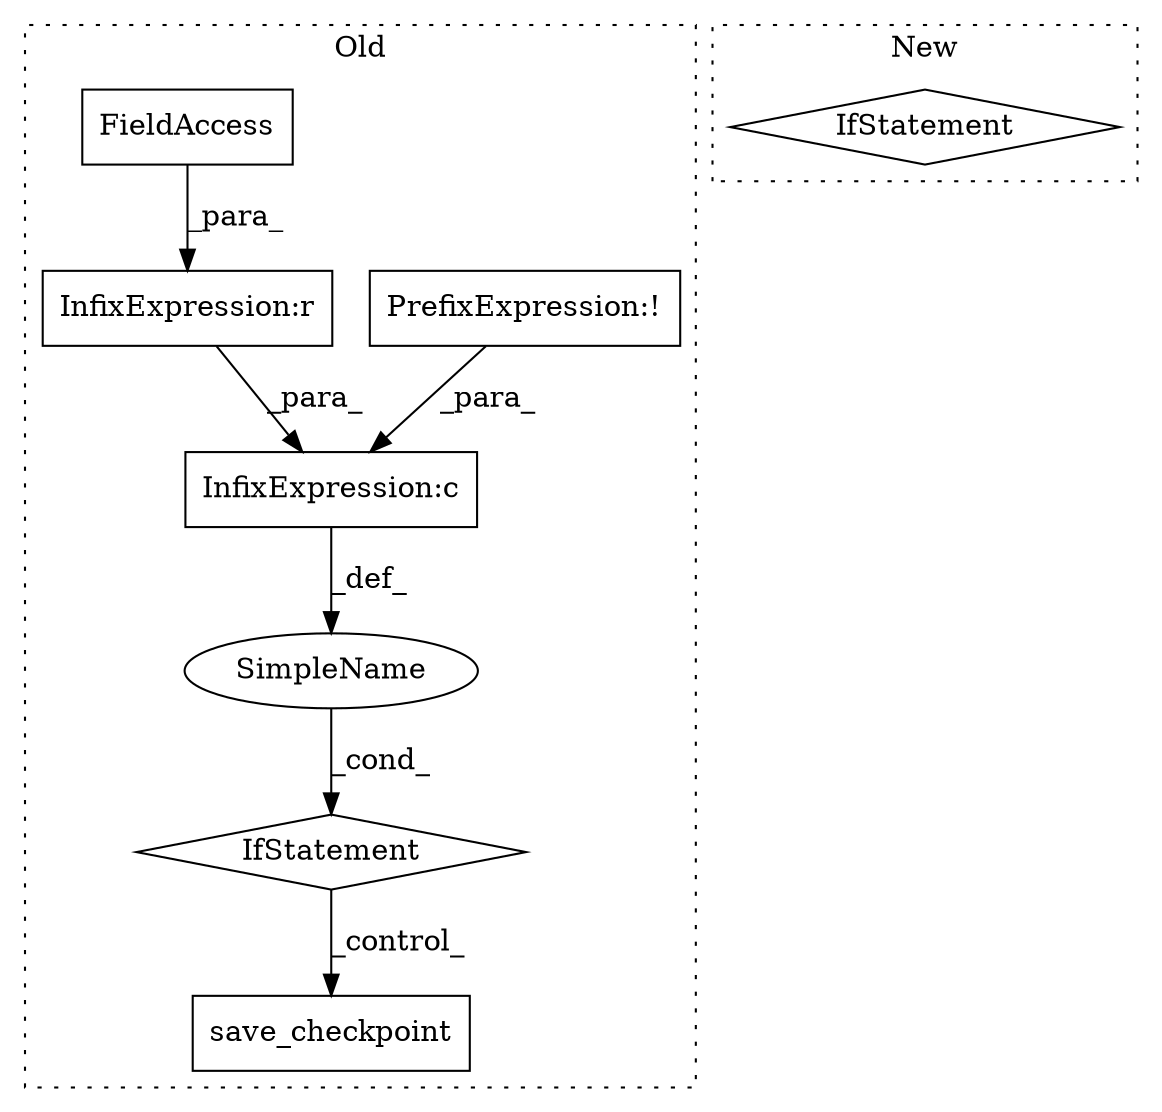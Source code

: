 digraph G {
subgraph cluster0 {
1 [label="save_checkpoint" a="32" s="2774" l="17" shape="box"];
3 [label="IfStatement" a="25" s="2687,2757" l="4,2" shape="diamond"];
4 [label="SimpleName" a="42" s="" l="" shape="ellipse"];
5 [label="InfixExpression:r" a="27" s="2747" l="4" shape="box"];
6 [label="PrefixExpression:!" a="38" s="2691" l="1" shape="box"];
7 [label="InfixExpression:c" a="27" s="2706" l="4" shape="box"];
8 [label="FieldAccess" a="22" s="2735" l="12" shape="box"];
label = "Old";
style="dotted";
}
subgraph cluster1 {
2 [label="IfStatement" a="25" s="2702,2719" l="4,2" shape="diamond"];
label = "New";
style="dotted";
}
3 -> 1 [label="_control_"];
4 -> 3 [label="_cond_"];
5 -> 7 [label="_para_"];
6 -> 7 [label="_para_"];
7 -> 4 [label="_def_"];
8 -> 5 [label="_para_"];
}